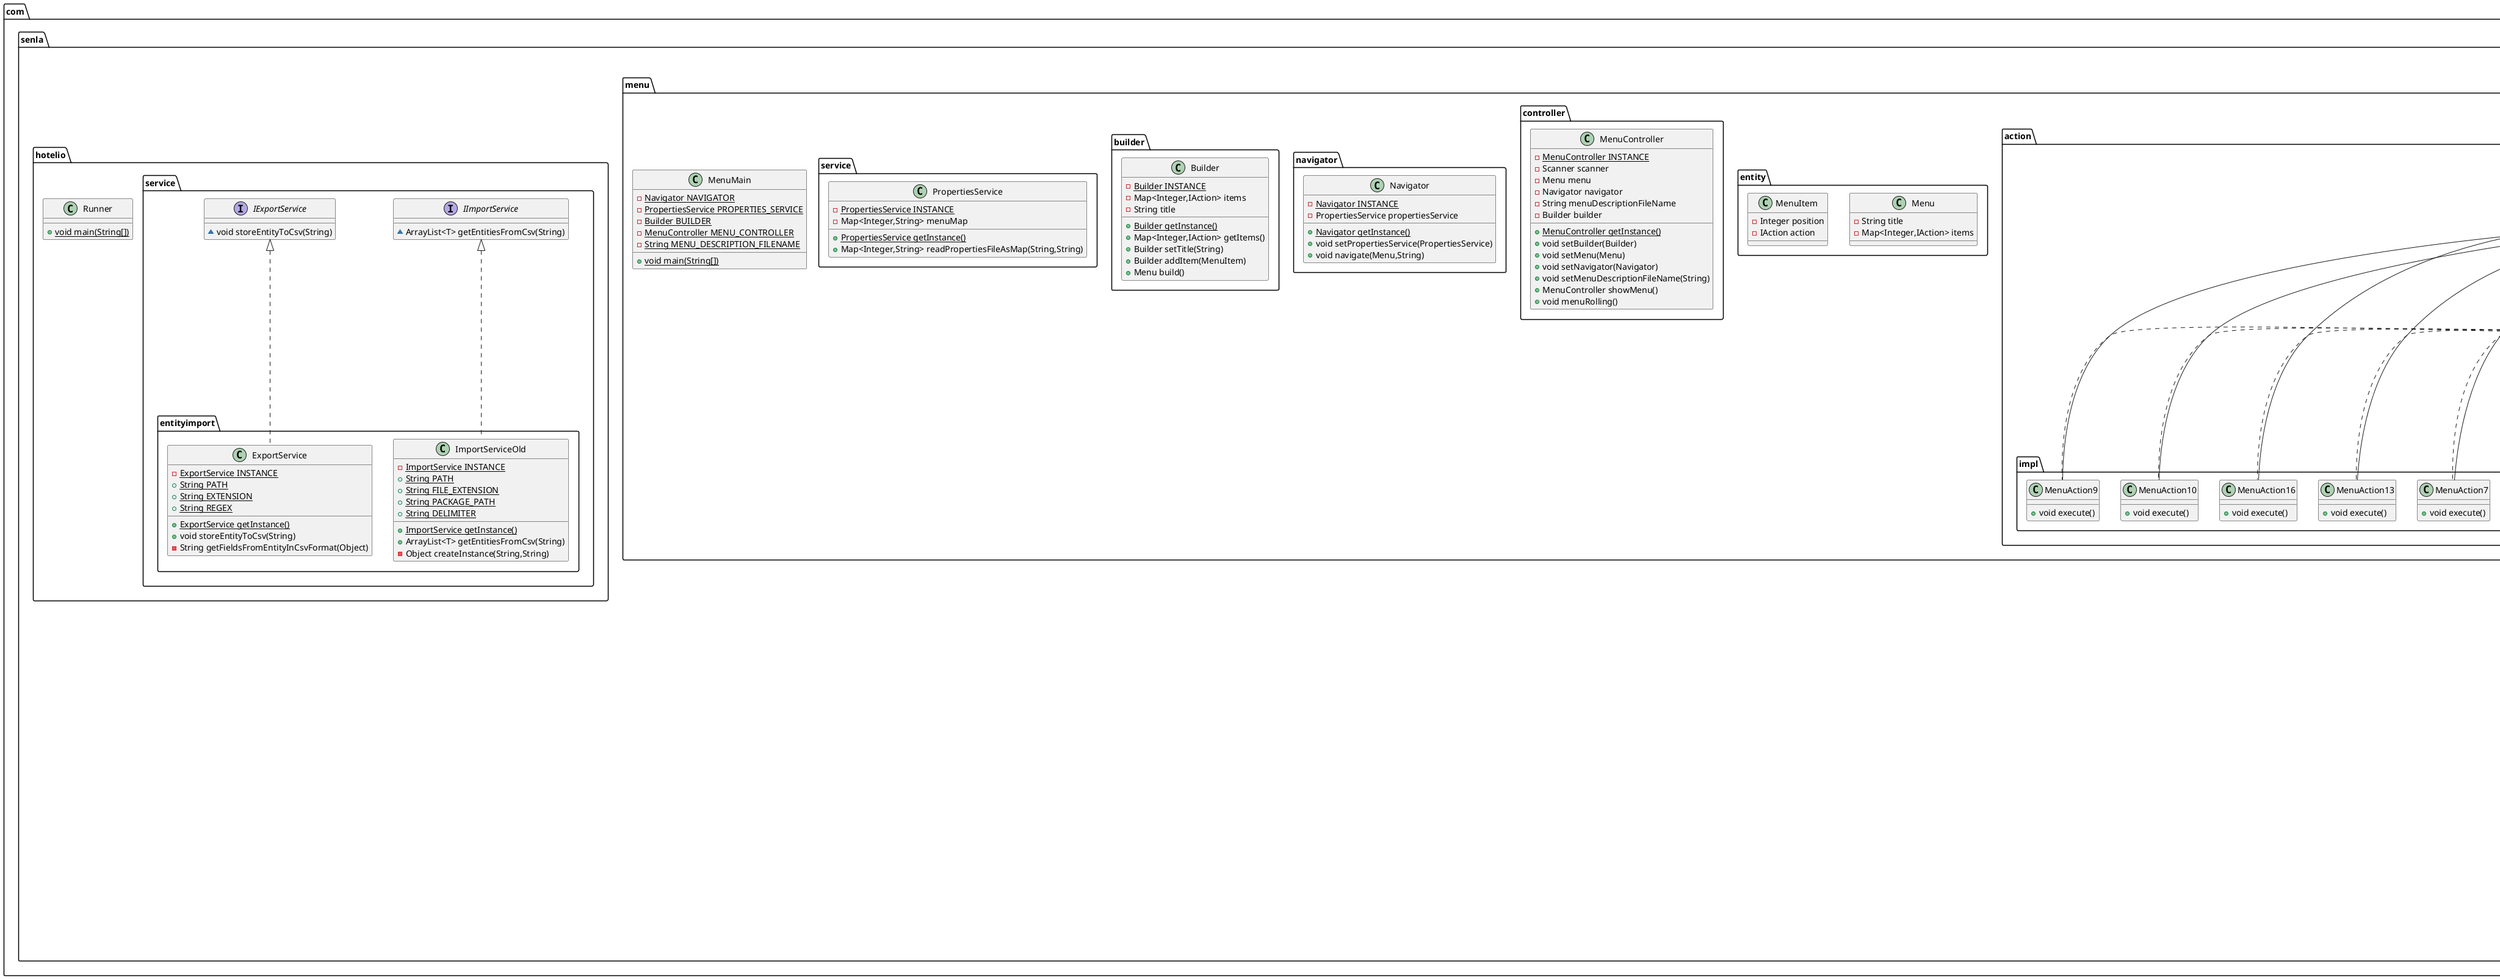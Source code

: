 @startuml
enum com.senla.hotel.constant.ServiceType {
+  NONE
+  REPAIR
+  MAINTENANCE
+  CLEANING
}
class com.senla.menu.MenuMain {
- {static} Navigator NAVIGATOR
- {static} PropertiesService PROPERTIES_SERVICE
- {static} Builder BUILDER
- {static} MenuController MENU_CONTROLLER
- {static} String MENU_DESCRIPTION_FILENAME
+ {static} void main(String[])
}
interface com.senla.hotel.service.IGuestService {
~ void saveAll(List<Guest>)
}
class com.senla.menu.action.impl.MenuAction6 {
+ void execute()
}
class com.senla.menu.action.impl.MenuAction12 {
+ void execute()
}
class com.senla.menu.action.impl.MenuAction1 {
+ void execute()
}
class com.senla.hotel.dao.impl.BookingDAOImpl {
- {static} BookingDAOImpl INSTANCE
- {static} Set<Long> idHolder
- Map<Long,Booking> bookings
+ {static} BookingDAOImpl getInstance()
+ List<Booking> getAll()
+ void saveAll(List<Booking>)
+ Booking getById(long)
+ void save(Booking)
+ Booking update(Booking)
}
class com.senla.menu.action.impl.MenuAction7 {
+ void execute()
}
enum com.senla.hotel.constant.GuestServicesSection {
+  PRICE
+  DATE
}
class com.senla.hotel.service.impl.RoomServicesServiceImpl {
- {static} RoomServicesServiceImpl INSTANCE
- IEntityDAO<RoomService> roomServiceDAO
+ {static} RoomServicesServiceImpl getInstance()
+ void saveAll(List<RoomService>)
+ List<RoomService> getAllOrdered(RoomServiceSection,Ordering)
+ void updateAllAndSaveIfNotExist(ArrayList<RoomService>)
+ List<RoomService> getAll()
}
class com.senla.menu.entity.Menu {
- String title
- Map<Integer,IAction> items
}
interface com.senla.hotel.dao.IEntityDAO {
~ List<T> getAll()
~ T getById(long)
~ void save(T)
~ void saveAll(List<T>)
~ T update(T)
~ long generateId(Set<Long>)
}
class com.senla.hotel.entity.RoomService {
- long id
- ServiceType serviceType
- double price
+ String toString()
}
class com.senla.hotel.entity.Guest {
- long id
- String firstName
- String lastName
+ String toString()
}
interface com.senla.menu.action.IAction {
~ void execute()
}
class com.senla.hotel.service.impl.GuestServicesServiceImpl {
- {static} GuestServicesServiceImpl INSTANCE
- IEntityDAO<GuestServices> guestServicesDAO
- IEntityDAO<RoomService> roomServiceDAO
+ {static} GuestServicesServiceImpl getInstance()
+ void saveAll(List<GuestServicesEntityDTO>)
+ List<GuestServicesDTO> getByGuestIdSorted(long,GuestServicesSection,Ordering)
+ void updateAllAndSaveIfNotExist(ArrayList<GuestServices>)
+ List<GuestServicesEntityDTO> getAll()
+ GuestServicesEntityDTO getById(long)
+ GuestServices guestServiceConvertFromDTOtoEntity(GuestServicesEntityDTO)
- GuestServicesEntityDTO guestServiceConvertFromEntityToDTO(GuestServices)
- Map<Date,Long> jsonStringToMapConvert(String)
- String mapToJsonStringConvert(Map<Date,Long>)
}
class com.senla.menu.controller.MenuController {
- {static} MenuController INSTANCE
- Scanner scanner
- Menu menu
- Navigator navigator
- String menuDescriptionFileName
- Builder builder
+ {static} MenuController getInstance()
+ void setBuilder(Builder)
+ void setMenu(Menu)
+ void setNavigator(Navigator)
+ void setMenuDescriptionFileName(String)
+ MenuController showMenu()
+ void menuRolling()
}
enum com.senla.hotel.constant.Ordering {
+  ASC
+  DESC
}
class com.senla.menu.navigator.Navigator {
- {static} Navigator INSTANCE
- PropertiesService propertiesService
+ {static} Navigator getInstance()
+ void setPropertiesService(PropertiesService)
+ void navigate(Menu,String)
}
interface com.senla.hotelio.service.IImportService {
~ ArrayList<T> getEntitiesFromCsv(String)
}
class com.senla.hotelio.service.entityimport.ImportServiceOld {
- {static} ImportService INSTANCE
+ {static} String PATH
+ {static} String FILE_EXTENSION
+ {static} String PACKAGE_PATH
+ {static} String DELIMITER
+ {static} ImportService getInstance()
+ ArrayList<T> getEntitiesFromCsv(String)
- Object createInstance(String,String)
}
class com.senla.hotel.dao.impl.RoomServiceDAOImpl {
- {static} RoomServiceDAOImpl INSTANCE
- {static} Set<Long> idHolder
- Map<Long,RoomService> roomServices
+ {static} RoomServiceDAOImpl getInstance()
+ List<RoomService> getAll()
+ void saveAll(List<RoomService>)
+ RoomService update(RoomService)
+ RoomService getById(long)
+ void save(RoomService)
}
class com.senla.hotel.dao.impl.GuestServicesDAOImpl {
- {static} GuestServicesDAOImpl INSTANCE
- {static} Set<Long> idHolder
- Map<Long,GuestServices> guestServices
+ {static} GuestServicesDAOImpl getInstance()
+ List<GuestServices> getAll()
+ void saveAll(List<GuestServices>)
+ GuestServices update(GuestServices)
+ GuestServices getById(long)
+ void save(GuestServices)
}
class com.senla.hotel.entity.Room {
- long id
- int capacity
- double price
- boolean isAvailable
- long roomServiceId
- int starsRating
+ String toString()
}
class com.senla.menu.entity.MenuItem {
- Integer position
- IAction action
}
abstract class com.senla.menu.action.MenuAction {
# Scanner scanner
# BookingServiceImpl bookingService
# GuestServicesServiceImpl guestServicesService
# RoomServiceImpl roomService
# RoomServicesServiceImpl roomServicesService
# GuestServiceImpl guestService
# ImportService importService
# ExportService exportService
# Ordering getOrdering()
}
class com.senla.hotelio.service.entityimport.ExportService {
- {static} ExportService INSTANCE
+ {static} String PATH
+ {static} String EXTENSION
+ {static} String REGEX
+ {static} ExportService getInstance()
+ void storeEntityToCsv(String)
- String getFieldsFromEntityInCsvFormat(Object)
}
class com.senla.hotel.dao.impl.GuestDAOImpl {
- {static} GuestDAOImpl INSTANCE
- {static} Set<Long> idHolder
- Map<Long,Guest> guests
+ {static} GuestDAOImpl getInstance()
+ List<Guest> getAll()
+ void saveAll(List<Guest>)
+ Guest update(Guest)
+ Guest getById(long)
+ void save(Guest)
}
class com.senla.menu.action.impl.MenuAction13 {
+ void execute()
}
class com.senla.hotel.service.impl.GuestServiceImpl {
- {static} GuestServiceImpl INSTANCE
- GuestDAOImpl guestDAO
+ {static} GuestServiceImpl getInstance()
+ void saveAll(List<Guest>)
+ void updateAllAndSaveIfNotExist(ArrayList<Guest>)
+ List<Guest> getAll()
}
class com.senla.menu.action.impl.MenuAction16 {
+ void execute()
}
interface com.senla.hotel.service.IBookingService {
~ void saveAll(List<Booking>)
~ List<GuestBookingDTO> findAllOrderedAlphabetically()
~ List<Booking> findAllOrderedByCheckOutDate()
~ List<Booking> findLastGuestOfRoomAndDates(int,long)
~ double getTotalPaymentByGuest(long)
~ List<Room> findAvailableRoomsByDate(Date)
~ long findCountOfAllGuests()
~ Booking getByGuestId(long)
}
class com.senla.hotel.dao.impl.RoomDAOImpl {
- {static} RoomDAOImpl INSTANCE
- {static} Set<Long> idHolder
- Map<Long,Room> rooms
+ {static} RoomDAOImpl getInstance()
+ Room update(Room)
+ Room getById(long)
+ void save(Room)
+ List<Room> getAll()
+ void saveAll(List<Room>)
}
class com.senla.hotel.dto.GuestServicesDTO {
- {static} Set<Long> idHolder
- long id
- Date date
- RoomService roomService
- void generateId()
+ String toString()
}
class com.senla.menu.action.impl.MenuAction10 {
+ void execute()
}
class com.senla.menu.action.impl.MenuAction9 {
+ void execute()
}
interface com.senla.hotel.service.IRoomServicesService {
~ void saveAll(List<RoomService>)
~ List<RoomService> getAllOrdered(RoomServiceSection,Ordering)
}
enum com.senla.hotel.constant.RoomSection {
+  ID
+  CAPACITY
+  PRICE
+  AVAILABILITY
+  SERVICE
+  RATING
}
class com.senla.menu.action.impl.MenuAction3 {
+ void execute()
}
class com.senla.hotel.dto.GuestServicesEntityDTO {
- long id
- long guestId
- Map<Date,Long> servicesOrdered
}
class com.senla.hotel.Hotel {
- {static} Hotel INSTANCE
+ {static} void init()
}
class com.senla.menu.action.impl.MenuAction15 {
+ void execute()
}
interface com.senla.hotel.service.IGuestServicesService {
~ void saveAll(List<GuestServicesEntityDTO>)
~ List<GuestServicesDTO> getByGuestIdSorted(long,GuestServicesSection,Ordering)
}
class com.senla.menu.action.impl.MenuAction4 {
+ void execute()
}
class com.senla.hotel.dto.GuestBookingDTO {
- {static} Set<Long> idHolder
- long id
- Guest guest
- Booking booking
- void generateId()
}
interface com.senla.hotelio.service.IExportService {
~ void storeEntityToCsv(String)
}
class com.senla.menu.action.impl.MenuAction11 {
+ void execute()
}
class com.senla.hotel.service.impl.RoomServiceImpl {
- {static} RoomServiceImpl INSTANCE
- IEntityDAO<Room> roomDAO
+ {static} RoomServiceImpl getInstance()
+ void saveAll(List<Room>)
+ void doCheckIn(long)
+ void doCheckOut(long)
+ Room changeRoomService(long,long)
+ Room changeRoomPrice(long,double)
+ Room getRoom(long)
+ void addRoom(Room)
+ List<Room> findAllOrderedByPrice()
+ List<Room> findAllOrderedByCapacity()
+ List<Room> findAllOrderedByStars()
+ List<Room> findAvailableOrderedByPrice()
+ List<Room> findAvailableOrderedByCapacity()
+ List<Room> findAvailableOrderedByStars()
+ int findNumberOfAvailableRooms()
+ double getRoomPrice(long)
+ List<Room> getAllOrdered(RoomSection,Ordering)
+ void updateAllAndSaveIfNotExist(ArrayList<Room>)
+ List<Room> getAll()
}
class com.senla.menu.builder.Builder {
- {static} Builder INSTANCE
- Map<Integer,IAction> items
- String title
+ {static} Builder getInstance()
+ Map<Integer,IAction> getItems()
+ Builder setTitle(String)
+ Builder addItem(MenuItem)
+ Menu build()
}
interface com.senla.hotel.service.IRoomService {
~ void saveAll(List<Room>)
~ void doCheckIn(long)
~ void doCheckOut(long)
~ Room changeRoomService(long,long)
~ Room changeRoomPrice(long,double)
~ Room getRoom(long)
~ void addRoom(Room)
~ List<Room> findAllOrderedByPrice()
~ List<Room> findAllOrderedByCapacity()
~ List<Room> findAllOrderedByStars()
~ List<Room> findAvailableOrderedByPrice()
~ List<Room> findAvailableOrderedByCapacity()
~ List<Room> findAvailableOrderedByStars()
~ int findNumberOfAvailableRooms()
~ double getRoomPrice(long)
~ List<Room> getAllOrdered(RoomSection,Ordering)
}
class com.senla.menu.action.impl.MenuAction14 {
+ void execute()
}
class com.senla.menu.action.impl.MenuAction8 {
+ void execute()
}
class com.senla.menu.service.PropertiesService {
- {static} PropertiesService INSTANCE
- Map<Integer,String> menuMap
+ {static} PropertiesService getInstance()
+ Map<Integer,String> readPropertiesFileAsMap(String,String)
}
class com.senla.menu.action.impl.MenuAction5 {
+ void execute()
}
class com.senla.hotel.entity.GuestServices {
- long id
- long guestId
- String servicesOrdered
}
class com.senla.hotel.entity.Booking {
- long id
- long guestId
- long guestServicesId
- long bookedRoomId
- Date checkInDate
- Date checkOutDate
+ String toString()
}
class com.senla.hotel.service.impl.BookingServiceImpl {
- {static} BookingServiceImpl INSTANCE
- IEntityDAO<Booking> bookingDAO
- IEntityDAO<Room> roomDAO
- IEntityDAO<Guest> guestDAO
+ {static} BookingServiceImpl getInstance()
+ void saveAll(List<Booking>)
+ List<GuestBookingDTO> findAllOrderedAlphabetically()
+ List<Booking> findAllOrderedByCheckOutDate()
+ List<Booking> findLastGuestOfRoomAndDates(int,long)
+ double getTotalPaymentByGuest(long)
+ List<Room> findAvailableRoomsByDate(Date)
+ long findCountOfAllGuests()
+ Booking getByGuestId(long)
+ void updateAllAndSaveIfNotExist(ArrayList<Booking>)
+ List<Booking> getAll()
}
class com.senla.hotelio.Runner {
+ {static} void main(String[])
}
enum com.senla.hotel.constant.RoomServiceSection {
+  ROOM_SERVICE
+  PRICE
}
class com.senla.menu.action.impl.MenuAction2 {
+ void execute()
}


com.senla.menu.action.IAction <|.. com.senla.menu.action.impl.MenuAction6
com.senla.menu.action.MenuAction <|-- com.senla.menu.action.impl.MenuAction6
com.senla.menu.action.IAction <|.. com.senla.menu.action.impl.MenuAction12
com.senla.menu.action.MenuAction <|-- com.senla.menu.action.impl.MenuAction12
com.senla.menu.action.IAction <|.. com.senla.menu.action.impl.MenuAction1
com.senla.menu.action.MenuAction <|-- com.senla.menu.action.impl.MenuAction1
com.senla.hotel.dao.IEntityDAO <|.. com.senla.hotel.dao.impl.BookingDAOImpl
com.senla.menu.action.IAction <|.. com.senla.menu.action.impl.MenuAction7
com.senla.menu.action.MenuAction <|-- com.senla.menu.action.impl.MenuAction7
com.senla.hotel.service.IRoomServicesService <|.. com.senla.hotel.service.impl.RoomServicesServiceImpl
com.senla.hotel.service.IGuestServicesService <|.. com.senla.hotel.service.impl.GuestServicesServiceImpl
com.senla.hotelio.service.IImportService <|.. com.senla.hotelio.service.entityimport.ImportServiceOld
com.senla.hotel.dao.IEntityDAO <|.. com.senla.hotel.dao.impl.RoomServiceDAOImpl
com.senla.hotel.dao.IEntityDAO <|.. com.senla.hotel.dao.impl.GuestServicesDAOImpl
com.senla.hotelio.service.IExportService <|.. com.senla.hotelio.service.entityimport.ExportService
com.senla.hotel.dao.IEntityDAO <|.. com.senla.hotel.dao.impl.GuestDAOImpl
com.senla.menu.action.IAction <|.. com.senla.menu.action.impl.MenuAction13
com.senla.menu.action.MenuAction <|-- com.senla.menu.action.impl.MenuAction13
com.senla.hotel.service.IGuestService <|.. com.senla.hotel.service.impl.GuestServiceImpl
com.senla.menu.action.IAction <|.. com.senla.menu.action.impl.MenuAction16
com.senla.menu.action.MenuAction <|-- com.senla.menu.action.impl.MenuAction16
com.senla.hotel.dao.IEntityDAO <|.. com.senla.hotel.dao.impl.RoomDAOImpl
com.senla.menu.action.IAction <|.. com.senla.menu.action.impl.MenuAction10
com.senla.menu.action.MenuAction <|-- com.senla.menu.action.impl.MenuAction10
com.senla.menu.action.IAction <|.. com.senla.menu.action.impl.MenuAction9
com.senla.menu.action.MenuAction <|-- com.senla.menu.action.impl.MenuAction9
com.senla.menu.action.IAction <|.. com.senla.menu.action.impl.MenuAction3
com.senla.menu.action.MenuAction <|-- com.senla.menu.action.impl.MenuAction3
com.senla.menu.action.IAction <|.. com.senla.menu.action.impl.MenuAction15
com.senla.menu.action.MenuAction <|-- com.senla.menu.action.impl.MenuAction15
com.senla.menu.action.IAction <|.. com.senla.menu.action.impl.MenuAction4
com.senla.menu.action.MenuAction <|-- com.senla.menu.action.impl.MenuAction4
com.senla.menu.action.IAction <|.. com.senla.menu.action.impl.MenuAction11
com.senla.menu.action.MenuAction <|-- com.senla.menu.action.impl.MenuAction11
com.senla.hotel.service.IRoomService <|.. com.senla.hotel.service.impl.RoomServiceImpl
com.senla.menu.action.IAction <|.. com.senla.menu.action.impl.MenuAction14
com.senla.menu.action.MenuAction <|-- com.senla.menu.action.impl.MenuAction14
com.senla.menu.action.IAction <|.. com.senla.menu.action.impl.MenuAction8
com.senla.menu.action.MenuAction <|-- com.senla.menu.action.impl.MenuAction8
com.senla.menu.action.IAction <|.. com.senla.menu.action.impl.MenuAction5
com.senla.menu.action.MenuAction <|-- com.senla.menu.action.impl.MenuAction5
com.senla.hotel.service.IBookingService <|.. com.senla.hotel.service.impl.BookingServiceImpl
com.senla.menu.action.IAction <|.. com.senla.menu.action.impl.MenuAction2
com.senla.menu.action.MenuAction <|-- com.senla.menu.action.impl.MenuAction2
@enduml